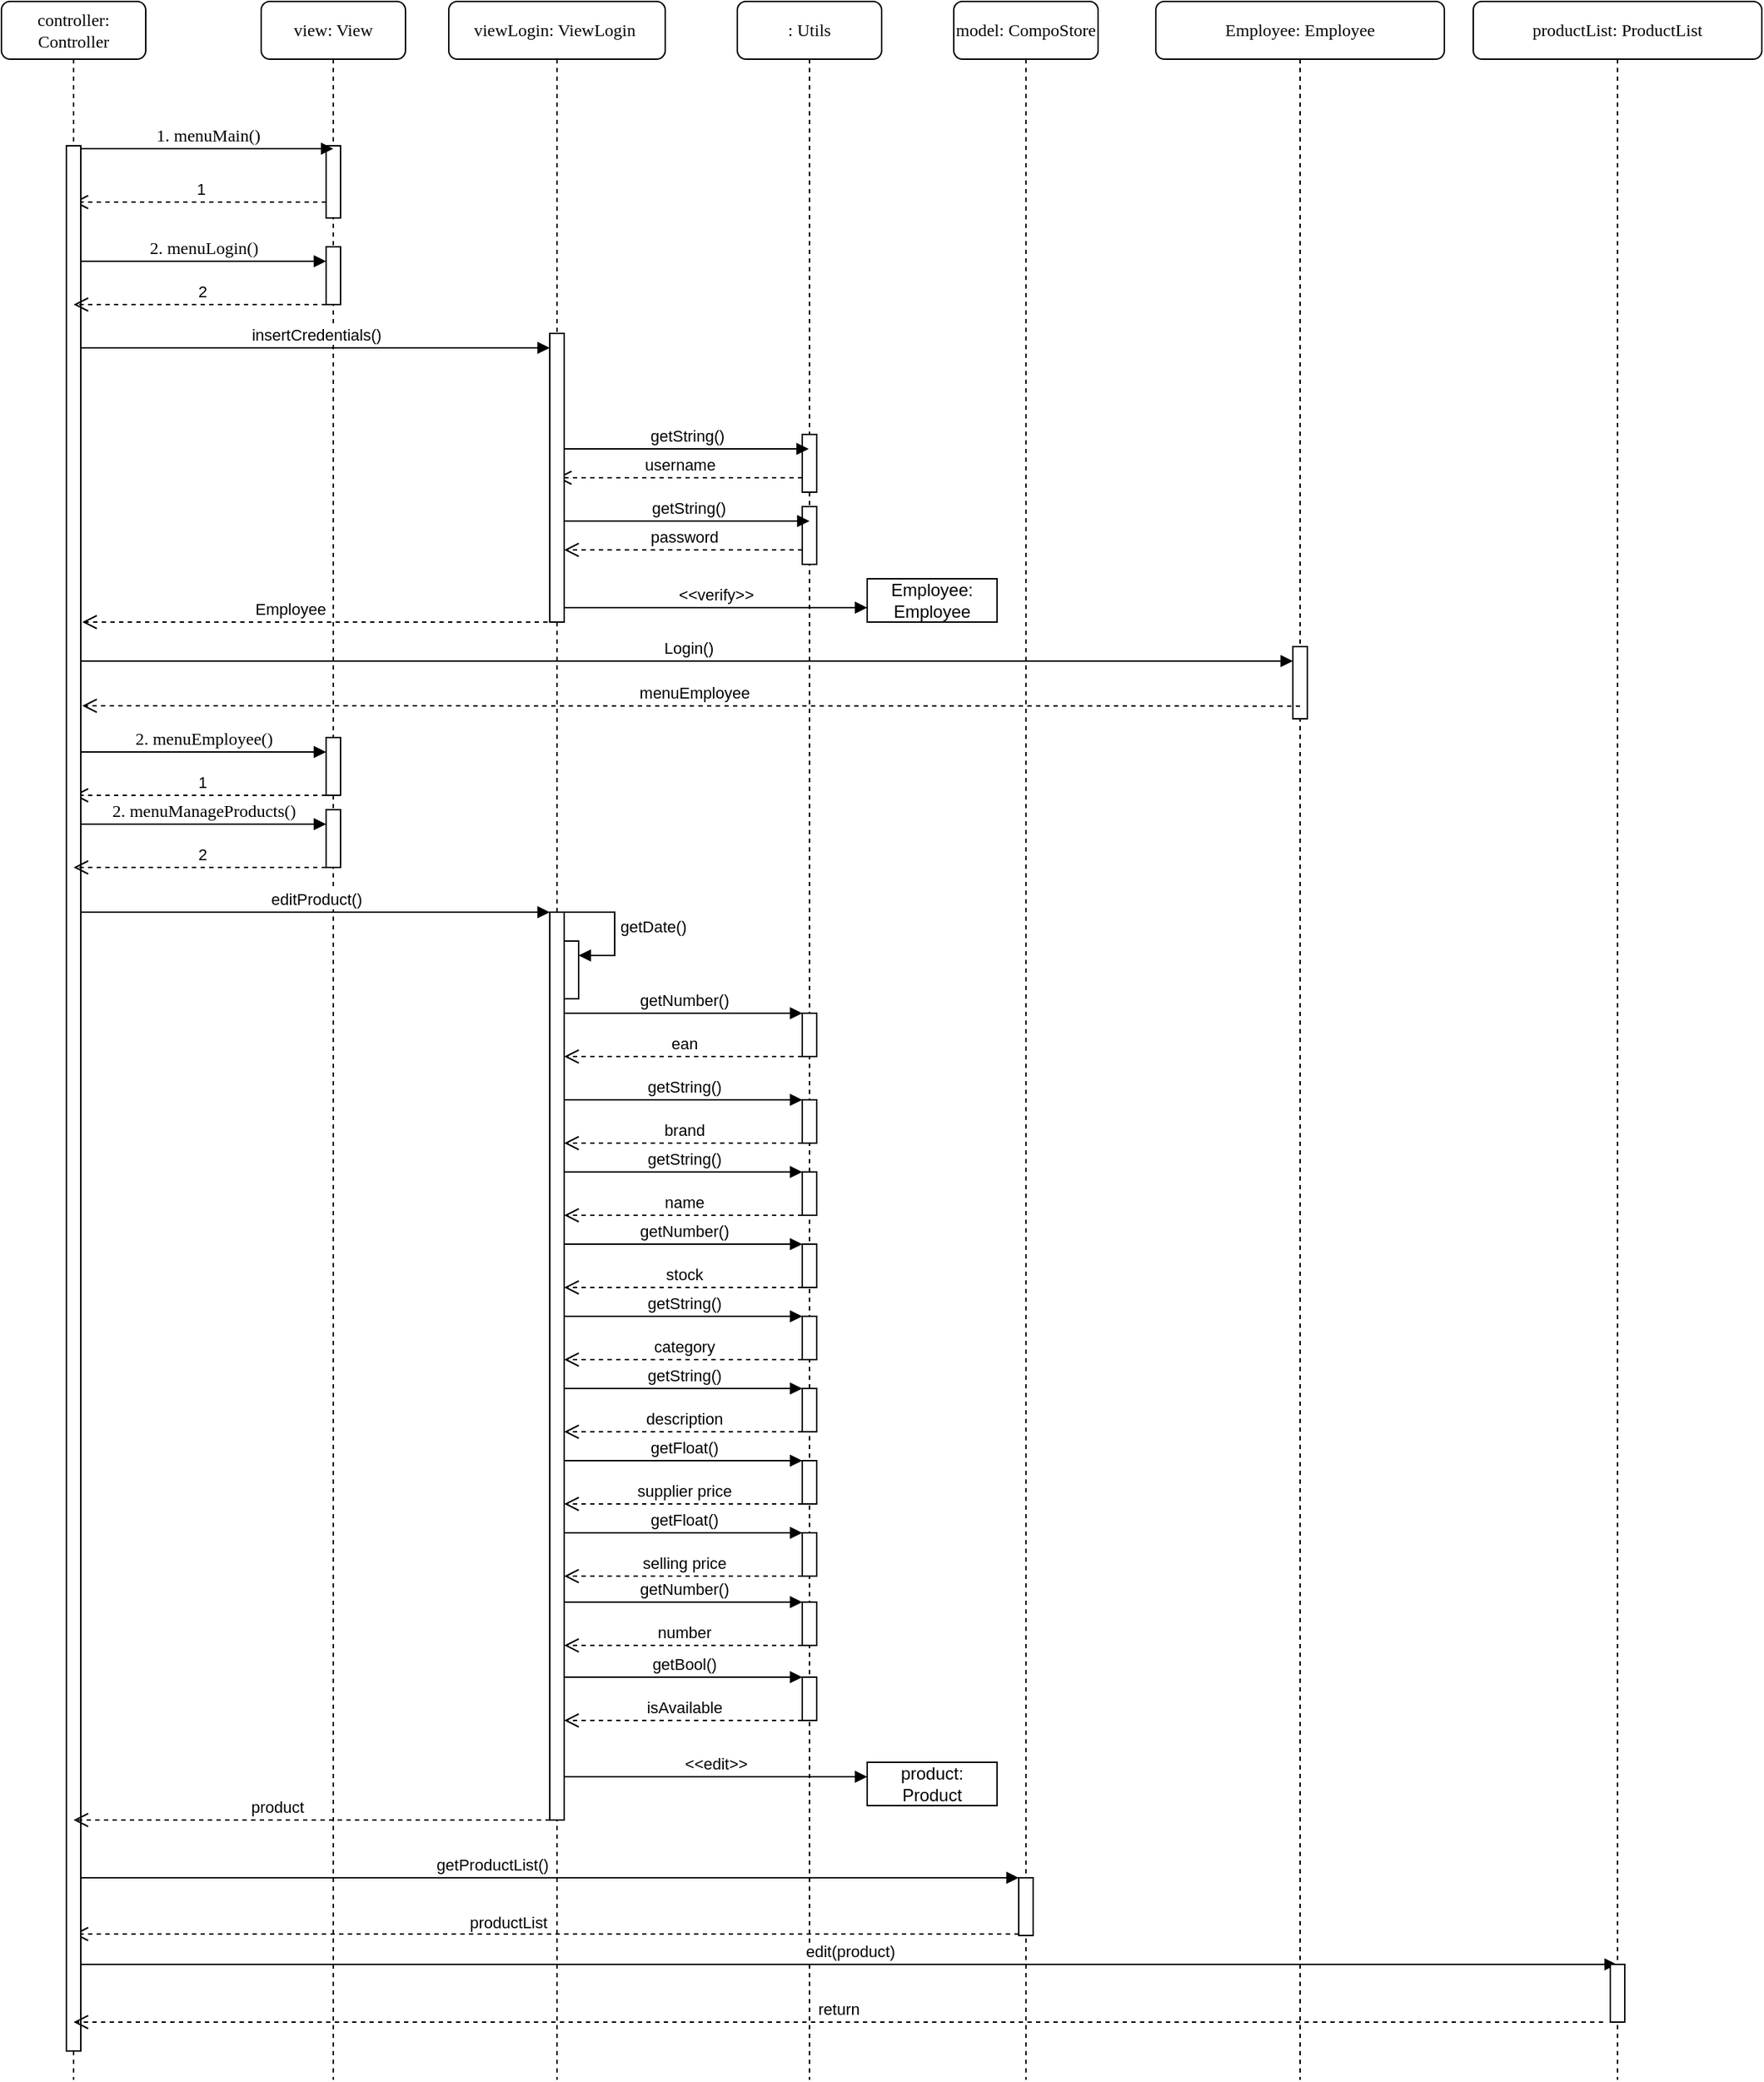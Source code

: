 <mxfile version="24.3.0" type="device">
  <diagram name="Página-1" id="gt8gnmR9qrkZ01zOa7bS">
    <mxGraphModel dx="961" dy="523" grid="1" gridSize="10" guides="1" tooltips="1" connect="1" arrows="1" fold="1" page="1" pageScale="1" pageWidth="827" pageHeight="1169" math="0" shadow="0">
      <root>
        <mxCell id="0" />
        <mxCell id="1" parent="0" />
        <mxCell id="HXeTErX0-gzUFL65NSKF-151" value="view: View" style="shape=umlLifeline;perimeter=lifelinePerimeter;whiteSpace=wrap;html=1;container=1;collapsible=0;recursiveResize=0;outlineConnect=0;rounded=1;shadow=0;comic=0;labelBackgroundColor=none;strokeWidth=1;fontFamily=Verdana;fontSize=12;align=center;" parent="1" vertex="1">
          <mxGeometry x="280" y="80" width="100" height="1440" as="geometry" />
        </mxCell>
        <mxCell id="HXeTErX0-gzUFL65NSKF-152" value="" style="html=1;points=[];perimeter=orthogonalPerimeter;rounded=0;shadow=0;comic=0;labelBackgroundColor=none;strokeWidth=1;fontFamily=Verdana;fontSize=12;align=center;" parent="HXeTErX0-gzUFL65NSKF-151" vertex="1">
          <mxGeometry x="45" y="100" width="10" height="50" as="geometry" />
        </mxCell>
        <mxCell id="HXeTErX0-gzUFL65NSKF-153" value="1" style="html=1;verticalAlign=bottom;endArrow=open;dashed=1;endSize=8;edgeStyle=elbowEdgeStyle;elbow=vertical;curved=0;rounded=0;" parent="HXeTErX0-gzUFL65NSKF-151" target="HXeTErX0-gzUFL65NSKF-189" edge="1">
          <mxGeometry relative="1" as="geometry">
            <mxPoint x="45" y="139" as="sourcePoint" />
            <mxPoint x="-35" y="139" as="targetPoint" />
          </mxGeometry>
        </mxCell>
        <mxCell id="HXeTErX0-gzUFL65NSKF-154" value="" style="html=1;points=[];perimeter=orthogonalPerimeter;rounded=0;shadow=0;comic=0;labelBackgroundColor=none;strokeWidth=1;fontFamily=Verdana;fontSize=12;align=center;" parent="HXeTErX0-gzUFL65NSKF-151" vertex="1">
          <mxGeometry x="45" y="170" width="10" height="40" as="geometry" />
        </mxCell>
        <mxCell id="HXeTErX0-gzUFL65NSKF-155" value="" style="html=1;points=[];perimeter=orthogonalPerimeter;rounded=0;shadow=0;comic=0;labelBackgroundColor=none;strokeWidth=1;fontFamily=Verdana;fontSize=12;align=center;" parent="HXeTErX0-gzUFL65NSKF-151" vertex="1">
          <mxGeometry x="45" y="510" width="10" height="40" as="geometry" />
        </mxCell>
        <mxCell id="HXeTErX0-gzUFL65NSKF-156" value="1" style="html=1;verticalAlign=bottom;endArrow=open;dashed=1;endSize=8;edgeStyle=elbowEdgeStyle;elbow=vertical;curved=0;rounded=0;" parent="HXeTErX0-gzUFL65NSKF-151" edge="1">
          <mxGeometry relative="1" as="geometry">
            <mxPoint x="45" y="550" as="sourcePoint" />
            <mxPoint x="-130" y="550" as="targetPoint" />
            <mxPoint x="1" as="offset" />
          </mxGeometry>
        </mxCell>
        <mxCell id="HXeTErX0-gzUFL65NSKF-157" value="2. menuEmployee()" style="html=1;verticalAlign=bottom;endArrow=block;labelBackgroundColor=none;fontFamily=Verdana;fontSize=12;edgeStyle=elbowEdgeStyle;elbow=vertical;" parent="HXeTErX0-gzUFL65NSKF-151" edge="1">
          <mxGeometry relative="1" as="geometry">
            <mxPoint x="-125" y="520" as="sourcePoint" />
            <mxPoint x="45" y="520" as="targetPoint" />
            <Array as="points" />
            <mxPoint as="offset" />
          </mxGeometry>
        </mxCell>
        <mxCell id="HXeTErX0-gzUFL65NSKF-158" value=": Utils" style="shape=umlLifeline;perimeter=lifelinePerimeter;whiteSpace=wrap;html=1;container=1;collapsible=0;recursiveResize=0;outlineConnect=0;rounded=1;shadow=0;comic=0;labelBackgroundColor=none;strokeWidth=1;fontFamily=Verdana;fontSize=12;align=center;" parent="1" vertex="1">
          <mxGeometry x="610" y="80" width="100" height="1440" as="geometry" />
        </mxCell>
        <mxCell id="HXeTErX0-gzUFL65NSKF-159" value="" style="html=1;points=[];perimeter=orthogonalPerimeter;outlineConnect=0;targetShapes=umlLifeline;portConstraint=eastwest;newEdgeStyle={&quot;edgeStyle&quot;:&quot;elbowEdgeStyle&quot;,&quot;elbow&quot;:&quot;vertical&quot;,&quot;curved&quot;:0,&quot;rounded&quot;:0};" parent="HXeTErX0-gzUFL65NSKF-158" vertex="1">
          <mxGeometry x="45" y="300" width="10" height="40" as="geometry" />
        </mxCell>
        <mxCell id="HXeTErX0-gzUFL65NSKF-160" value="username" style="html=1;verticalAlign=bottom;endArrow=open;dashed=1;endSize=8;edgeStyle=elbowEdgeStyle;elbow=vertical;curved=0;rounded=0;" parent="HXeTErX0-gzUFL65NSKF-158" target="HXeTErX0-gzUFL65NSKF-199" edge="1">
          <mxGeometry relative="1" as="geometry">
            <mxPoint x="45" y="330" as="sourcePoint" />
            <mxPoint x="-35" y="330" as="targetPoint" />
          </mxGeometry>
        </mxCell>
        <mxCell id="HXeTErX0-gzUFL65NSKF-161" value="" style="html=1;points=[];perimeter=orthogonalPerimeter;outlineConnect=0;targetShapes=umlLifeline;portConstraint=eastwest;newEdgeStyle={&quot;edgeStyle&quot;:&quot;elbowEdgeStyle&quot;,&quot;elbow&quot;:&quot;vertical&quot;,&quot;curved&quot;:0,&quot;rounded&quot;:0};" parent="HXeTErX0-gzUFL65NSKF-158" vertex="1">
          <mxGeometry x="45" y="350" width="10" height="40" as="geometry" />
        </mxCell>
        <mxCell id="HXeTErX0-gzUFL65NSKF-162" value="" style="html=1;points=[];perimeter=orthogonalPerimeter;outlineConnect=0;targetShapes=umlLifeline;portConstraint=eastwest;newEdgeStyle={&quot;edgeStyle&quot;:&quot;elbowEdgeStyle&quot;,&quot;elbow&quot;:&quot;vertical&quot;,&quot;curved&quot;:0,&quot;rounded&quot;:0};" parent="HXeTErX0-gzUFL65NSKF-158" vertex="1">
          <mxGeometry x="45" y="701" width="10" height="30" as="geometry" />
        </mxCell>
        <mxCell id="HXeTErX0-gzUFL65NSKF-163" value="ean" style="html=1;verticalAlign=bottom;endArrow=open;dashed=1;endSize=8;edgeStyle=elbowEdgeStyle;elbow=vertical;curved=0;rounded=0;" parent="HXeTErX0-gzUFL65NSKF-158" target="HXeTErX0-gzUFL65NSKF-203" edge="1">
          <mxGeometry relative="1" as="geometry">
            <mxPoint x="45" y="731" as="sourcePoint" />
            <mxPoint x="-35" y="731" as="targetPoint" />
          </mxGeometry>
        </mxCell>
        <mxCell id="HXeTErX0-gzUFL65NSKF-164" value="" style="html=1;points=[];perimeter=orthogonalPerimeter;outlineConnect=0;targetShapes=umlLifeline;portConstraint=eastwest;newEdgeStyle={&quot;edgeStyle&quot;:&quot;elbowEdgeStyle&quot;,&quot;elbow&quot;:&quot;vertical&quot;,&quot;curved&quot;:0,&quot;rounded&quot;:0};" parent="HXeTErX0-gzUFL65NSKF-158" vertex="1">
          <mxGeometry x="45" y="761" width="10" height="30" as="geometry" />
        </mxCell>
        <mxCell id="HXeTErX0-gzUFL65NSKF-165" value="" style="html=1;points=[];perimeter=orthogonalPerimeter;outlineConnect=0;targetShapes=umlLifeline;portConstraint=eastwest;newEdgeStyle={&quot;edgeStyle&quot;:&quot;elbowEdgeStyle&quot;,&quot;elbow&quot;:&quot;vertical&quot;,&quot;curved&quot;:0,&quot;rounded&quot;:0};" parent="HXeTErX0-gzUFL65NSKF-158" vertex="1">
          <mxGeometry x="45" y="811" width="10" height="30" as="geometry" />
        </mxCell>
        <mxCell id="HXeTErX0-gzUFL65NSKF-166" value="getString()" style="html=1;verticalAlign=bottom;endArrow=block;edgeStyle=elbowEdgeStyle;elbow=vertical;curved=0;rounded=0;" parent="HXeTErX0-gzUFL65NSKF-158" edge="1">
          <mxGeometry width="80" relative="1" as="geometry">
            <mxPoint x="-120" y="811" as="sourcePoint" />
            <mxPoint x="45" y="811" as="targetPoint" />
          </mxGeometry>
        </mxCell>
        <mxCell id="HXeTErX0-gzUFL65NSKF-167" value="name" style="html=1;verticalAlign=bottom;endArrow=open;dashed=1;endSize=8;edgeStyle=elbowEdgeStyle;elbow=vertical;curved=0;rounded=0;" parent="HXeTErX0-gzUFL65NSKF-158" edge="1">
          <mxGeometry relative="1" as="geometry">
            <mxPoint x="45" y="841" as="sourcePoint" />
            <mxPoint x="-120" y="841" as="targetPoint" />
          </mxGeometry>
        </mxCell>
        <mxCell id="HXeTErX0-gzUFL65NSKF-168" value="" style="html=1;points=[];perimeter=orthogonalPerimeter;outlineConnect=0;targetShapes=umlLifeline;portConstraint=eastwest;newEdgeStyle={&quot;edgeStyle&quot;:&quot;elbowEdgeStyle&quot;,&quot;elbow&quot;:&quot;vertical&quot;,&quot;curved&quot;:0,&quot;rounded&quot;:0};" parent="HXeTErX0-gzUFL65NSKF-158" vertex="1">
          <mxGeometry x="45" y="911" width="10" height="30" as="geometry" />
        </mxCell>
        <mxCell id="HXeTErX0-gzUFL65NSKF-169" value="getString()" style="html=1;verticalAlign=bottom;endArrow=block;edgeStyle=elbowEdgeStyle;elbow=vertical;curved=0;rounded=0;" parent="HXeTErX0-gzUFL65NSKF-158" edge="1">
          <mxGeometry width="80" relative="1" as="geometry">
            <mxPoint x="-120" y="911" as="sourcePoint" />
            <mxPoint x="45" y="911" as="targetPoint" />
          </mxGeometry>
        </mxCell>
        <mxCell id="HXeTErX0-gzUFL65NSKF-170" value="category" style="html=1;verticalAlign=bottom;endArrow=open;dashed=1;endSize=8;edgeStyle=elbowEdgeStyle;elbow=vertical;curved=0;rounded=0;" parent="HXeTErX0-gzUFL65NSKF-158" edge="1">
          <mxGeometry relative="1" as="geometry">
            <mxPoint x="45" y="941" as="sourcePoint" />
            <mxPoint x="-120" y="941" as="targetPoint" />
          </mxGeometry>
        </mxCell>
        <mxCell id="HXeTErX0-gzUFL65NSKF-171" value="" style="html=1;points=[];perimeter=orthogonalPerimeter;outlineConnect=0;targetShapes=umlLifeline;portConstraint=eastwest;newEdgeStyle={&quot;edgeStyle&quot;:&quot;elbowEdgeStyle&quot;,&quot;elbow&quot;:&quot;vertical&quot;,&quot;curved&quot;:0,&quot;rounded&quot;:0};" parent="HXeTErX0-gzUFL65NSKF-158" vertex="1">
          <mxGeometry x="45" y="961" width="10" height="30" as="geometry" />
        </mxCell>
        <mxCell id="HXeTErX0-gzUFL65NSKF-172" value="getString()" style="html=1;verticalAlign=bottom;endArrow=block;edgeStyle=elbowEdgeStyle;elbow=vertical;curved=0;rounded=0;" parent="HXeTErX0-gzUFL65NSKF-158" edge="1">
          <mxGeometry width="80" relative="1" as="geometry">
            <mxPoint x="-120" y="961" as="sourcePoint" />
            <mxPoint x="45" y="961" as="targetPoint" />
          </mxGeometry>
        </mxCell>
        <mxCell id="HXeTErX0-gzUFL65NSKF-173" value="description" style="html=1;verticalAlign=bottom;endArrow=open;dashed=1;endSize=8;edgeStyle=elbowEdgeStyle;elbow=vertical;curved=0;rounded=0;" parent="HXeTErX0-gzUFL65NSKF-158" edge="1">
          <mxGeometry relative="1" as="geometry">
            <mxPoint x="45" y="991" as="sourcePoint" />
            <mxPoint x="-120" y="991" as="targetPoint" />
          </mxGeometry>
        </mxCell>
        <mxCell id="HXeTErX0-gzUFL65NSKF-174" value="" style="html=1;points=[];perimeter=orthogonalPerimeter;outlineConnect=0;targetShapes=umlLifeline;portConstraint=eastwest;newEdgeStyle={&quot;edgeStyle&quot;:&quot;elbowEdgeStyle&quot;,&quot;elbow&quot;:&quot;vertical&quot;,&quot;curved&quot;:0,&quot;rounded&quot;:0};" parent="HXeTErX0-gzUFL65NSKF-158" vertex="1">
          <mxGeometry x="45" y="1011" width="10" height="30" as="geometry" />
        </mxCell>
        <mxCell id="HXeTErX0-gzUFL65NSKF-175" value="getFloat()" style="html=1;verticalAlign=bottom;endArrow=block;edgeStyle=elbowEdgeStyle;elbow=vertical;curved=0;rounded=0;" parent="HXeTErX0-gzUFL65NSKF-158" edge="1">
          <mxGeometry width="80" relative="1" as="geometry">
            <mxPoint x="-120" y="1011" as="sourcePoint" />
            <mxPoint x="45" y="1011" as="targetPoint" />
          </mxGeometry>
        </mxCell>
        <mxCell id="HXeTErX0-gzUFL65NSKF-176" value="supplier price" style="html=1;verticalAlign=bottom;endArrow=open;dashed=1;endSize=8;edgeStyle=elbowEdgeStyle;elbow=vertical;curved=0;rounded=0;" parent="HXeTErX0-gzUFL65NSKF-158" edge="1">
          <mxGeometry relative="1" as="geometry">
            <mxPoint x="45" y="1041" as="sourcePoint" />
            <mxPoint x="-120" y="1041" as="targetPoint" />
          </mxGeometry>
        </mxCell>
        <mxCell id="HXeTErX0-gzUFL65NSKF-177" value="" style="html=1;points=[];perimeter=orthogonalPerimeter;outlineConnect=0;targetShapes=umlLifeline;portConstraint=eastwest;newEdgeStyle={&quot;edgeStyle&quot;:&quot;elbowEdgeStyle&quot;,&quot;elbow&quot;:&quot;vertical&quot;,&quot;curved&quot;:0,&quot;rounded&quot;:0};" parent="HXeTErX0-gzUFL65NSKF-158" vertex="1">
          <mxGeometry x="45" y="1061" width="10" height="30" as="geometry" />
        </mxCell>
        <mxCell id="HXeTErX0-gzUFL65NSKF-178" value="getFloat()" style="html=1;verticalAlign=bottom;endArrow=block;edgeStyle=elbowEdgeStyle;elbow=vertical;curved=0;rounded=0;" parent="HXeTErX0-gzUFL65NSKF-158" edge="1">
          <mxGeometry width="80" relative="1" as="geometry">
            <mxPoint x="-120" y="1061" as="sourcePoint" />
            <mxPoint x="45" y="1061" as="targetPoint" />
          </mxGeometry>
        </mxCell>
        <mxCell id="HXeTErX0-gzUFL65NSKF-179" value="selling price" style="html=1;verticalAlign=bottom;endArrow=open;dashed=1;endSize=8;edgeStyle=elbowEdgeStyle;elbow=vertical;curved=0;rounded=0;" parent="HXeTErX0-gzUFL65NSKF-158" edge="1">
          <mxGeometry relative="1" as="geometry">
            <mxPoint x="45" y="1091" as="sourcePoint" />
            <mxPoint x="-120" y="1091" as="targetPoint" />
          </mxGeometry>
        </mxCell>
        <mxCell id="HXeTErX0-gzUFL65NSKF-180" value="" style="html=1;points=[];perimeter=orthogonalPerimeter;outlineConnect=0;targetShapes=umlLifeline;portConstraint=eastwest;newEdgeStyle={&quot;edgeStyle&quot;:&quot;elbowEdgeStyle&quot;,&quot;elbow&quot;:&quot;vertical&quot;,&quot;curved&quot;:0,&quot;rounded&quot;:0};" parent="HXeTErX0-gzUFL65NSKF-158" vertex="1">
          <mxGeometry x="45" y="1109" width="10" height="30" as="geometry" />
        </mxCell>
        <mxCell id="HXeTErX0-gzUFL65NSKF-181" value="getNumber()" style="html=1;verticalAlign=bottom;endArrow=block;edgeStyle=elbowEdgeStyle;elbow=vertical;curved=0;rounded=0;" parent="HXeTErX0-gzUFL65NSKF-158" edge="1">
          <mxGeometry width="80" relative="1" as="geometry">
            <mxPoint x="-120" y="1109" as="sourcePoint" />
            <mxPoint x="45" y="1109" as="targetPoint" />
          </mxGeometry>
        </mxCell>
        <mxCell id="HXeTErX0-gzUFL65NSKF-182" value="number" style="html=1;verticalAlign=bottom;endArrow=open;dashed=1;endSize=8;edgeStyle=elbowEdgeStyle;elbow=vertical;curved=0;rounded=0;" parent="HXeTErX0-gzUFL65NSKF-158" edge="1">
          <mxGeometry relative="1" as="geometry">
            <mxPoint x="45" y="1139" as="sourcePoint" />
            <mxPoint x="-120" y="1139" as="targetPoint" />
          </mxGeometry>
        </mxCell>
        <mxCell id="HXeTErX0-gzUFL65NSKF-183" value="" style="html=1;points=[];perimeter=orthogonalPerimeter;outlineConnect=0;targetShapes=umlLifeline;portConstraint=eastwest;newEdgeStyle={&quot;edgeStyle&quot;:&quot;elbowEdgeStyle&quot;,&quot;elbow&quot;:&quot;vertical&quot;,&quot;curved&quot;:0,&quot;rounded&quot;:0};" parent="HXeTErX0-gzUFL65NSKF-158" vertex="1">
          <mxGeometry x="45" y="1161" width="10" height="30" as="geometry" />
        </mxCell>
        <mxCell id="HXeTErX0-gzUFL65NSKF-184" value="getBool()" style="html=1;verticalAlign=bottom;endArrow=block;edgeStyle=elbowEdgeStyle;elbow=vertical;curved=0;rounded=0;" parent="HXeTErX0-gzUFL65NSKF-158" edge="1">
          <mxGeometry width="80" relative="1" as="geometry">
            <mxPoint x="-120" y="1161" as="sourcePoint" />
            <mxPoint x="45" y="1161" as="targetPoint" />
          </mxGeometry>
        </mxCell>
        <mxCell id="HXeTErX0-gzUFL65NSKF-185" value="isAvailable" style="html=1;verticalAlign=bottom;endArrow=open;dashed=1;endSize=8;edgeStyle=elbowEdgeStyle;elbow=vertical;curved=0;rounded=0;" parent="HXeTErX0-gzUFL65NSKF-158" edge="1">
          <mxGeometry relative="1" as="geometry">
            <mxPoint x="45" y="1191" as="sourcePoint" />
            <mxPoint x="-120" y="1191" as="targetPoint" />
          </mxGeometry>
        </mxCell>
        <mxCell id="HXeTErX0-gzUFL65NSKF-186" value="model: CompoStore" style="shape=umlLifeline;perimeter=lifelinePerimeter;whiteSpace=wrap;html=1;container=1;collapsible=0;recursiveResize=0;outlineConnect=0;rounded=1;shadow=0;comic=0;labelBackgroundColor=none;strokeWidth=1;fontFamily=Verdana;fontSize=12;align=center;" parent="1" vertex="1">
          <mxGeometry x="760" y="80" width="100" height="1440" as="geometry" />
        </mxCell>
        <mxCell id="HXeTErX0-gzUFL65NSKF-187" value="" style="html=1;points=[];perimeter=orthogonalPerimeter;outlineConnect=0;targetShapes=umlLifeline;portConstraint=eastwest;newEdgeStyle={&quot;edgeStyle&quot;:&quot;elbowEdgeStyle&quot;,&quot;elbow&quot;:&quot;vertical&quot;,&quot;curved&quot;:0,&quot;rounded&quot;:0};" parent="HXeTErX0-gzUFL65NSKF-186" vertex="1">
          <mxGeometry x="45" y="1300" width="10" height="40" as="geometry" />
        </mxCell>
        <mxCell id="HXeTErX0-gzUFL65NSKF-188" value="productList" style="html=1;verticalAlign=bottom;endArrow=open;dashed=1;endSize=8;edgeStyle=elbowEdgeStyle;elbow=vertical;curved=0;rounded=0;" parent="HXeTErX0-gzUFL65NSKF-186" target="HXeTErX0-gzUFL65NSKF-189" edge="1">
          <mxGeometry x="0.083" y="1" relative="1" as="geometry">
            <mxPoint x="45" y="1339" as="sourcePoint" />
            <mxPoint x="-35" y="1339" as="targetPoint" />
            <mxPoint as="offset" />
          </mxGeometry>
        </mxCell>
        <mxCell id="HXeTErX0-gzUFL65NSKF-189" value="controller: Controller" style="shape=umlLifeline;perimeter=lifelinePerimeter;whiteSpace=wrap;html=1;container=1;collapsible=0;recursiveResize=0;outlineConnect=0;rounded=1;shadow=0;comic=0;labelBackgroundColor=none;strokeWidth=1;fontFamily=Verdana;fontSize=12;align=center;" parent="1" vertex="1">
          <mxGeometry x="100" y="80" width="100" height="1440" as="geometry" />
        </mxCell>
        <mxCell id="HXeTErX0-gzUFL65NSKF-190" value="" style="html=1;points=[];perimeter=orthogonalPerimeter;rounded=0;shadow=0;comic=0;labelBackgroundColor=none;strokeWidth=1;fontFamily=Verdana;fontSize=12;align=center;" parent="HXeTErX0-gzUFL65NSKF-189" vertex="1">
          <mxGeometry x="45" y="100" width="10" height="1320" as="geometry" />
        </mxCell>
        <mxCell id="HXeTErX0-gzUFL65NSKF-191" value="insertCredentials()" style="html=1;verticalAlign=bottom;endArrow=block;edgeStyle=elbowEdgeStyle;elbow=vertical;curved=0;rounded=0;" parent="HXeTErX0-gzUFL65NSKF-189" target="HXeTErX0-gzUFL65NSKF-200" edge="1">
          <mxGeometry width="80" relative="1" as="geometry">
            <mxPoint x="55" y="240" as="sourcePoint" />
            <mxPoint x="135" y="240" as="targetPoint" />
          </mxGeometry>
        </mxCell>
        <mxCell id="HXeTErX0-gzUFL65NSKF-192" value="Login()" style="html=1;verticalAlign=bottom;endArrow=block;edgeStyle=elbowEdgeStyle;elbow=vertical;curved=0;rounded=0;" parent="HXeTErX0-gzUFL65NSKF-189" target="HXeTErX0-gzUFL65NSKF-210" edge="1">
          <mxGeometry x="0.001" width="80" relative="1" as="geometry">
            <mxPoint x="55" y="457" as="sourcePoint" />
            <mxPoint x="890" y="457" as="targetPoint" />
            <mxPoint as="offset" />
          </mxGeometry>
        </mxCell>
        <mxCell id="HXeTErX0-gzUFL65NSKF-193" value="editProduct()" style="html=1;verticalAlign=bottom;endArrow=block;edgeStyle=elbowEdgeStyle;elbow=vertical;curved=0;rounded=0;" parent="HXeTErX0-gzUFL65NSKF-189" target="HXeTErX0-gzUFL65NSKF-203" edge="1">
          <mxGeometry width="80" relative="1" as="geometry">
            <mxPoint x="55" y="631" as="sourcePoint" />
            <mxPoint x="350" y="631" as="targetPoint" />
          </mxGeometry>
        </mxCell>
        <mxCell id="HXeTErX0-gzUFL65NSKF-194" value="getProductList()" style="html=1;verticalAlign=bottom;endArrow=block;edgeStyle=elbowEdgeStyle;elbow=vertical;curved=0;rounded=0;" parent="HXeTErX0-gzUFL65NSKF-189" target="HXeTErX0-gzUFL65NSKF-187" edge="1">
          <mxGeometry x="-0.123" width="80" relative="1" as="geometry">
            <mxPoint x="55" y="1300" as="sourcePoint" />
            <mxPoint x="690" y="1300" as="targetPoint" />
            <mxPoint as="offset" />
          </mxGeometry>
        </mxCell>
        <mxCell id="HXeTErX0-gzUFL65NSKF-195" value="edit(product)" style="html=1;verticalAlign=bottom;endArrow=block;edgeStyle=elbowEdgeStyle;elbow=vertical;curved=0;rounded=0;" parent="HXeTErX0-gzUFL65NSKF-189" target="HXeTErX0-gzUFL65NSKF-222" edge="1">
          <mxGeometry width="80" relative="1" as="geometry">
            <mxPoint x="55" y="1360" as="sourcePoint" />
            <mxPoint x="135" y="1360" as="targetPoint" />
          </mxGeometry>
        </mxCell>
        <mxCell id="HXeTErX0-gzUFL65NSKF-196" value="1. menuMain()" style="html=1;verticalAlign=bottom;endArrow=block;labelBackgroundColor=none;fontFamily=Verdana;fontSize=12;edgeStyle=elbowEdgeStyle;elbow=vertical;entryX=0.5;entryY=0.043;entryDx=0;entryDy=0;entryPerimeter=0;" parent="1" source="HXeTErX0-gzUFL65NSKF-190" target="HXeTErX0-gzUFL65NSKF-152" edge="1">
          <mxGeometry relative="1" as="geometry">
            <mxPoint x="220" y="190" as="sourcePoint" />
            <mxPoint x="280" y="190" as="targetPoint" />
            <Array as="points" />
          </mxGeometry>
        </mxCell>
        <mxCell id="HXeTErX0-gzUFL65NSKF-197" value="2" style="html=1;verticalAlign=bottom;endArrow=open;dashed=1;endSize=8;edgeStyle=elbowEdgeStyle;elbow=vertical;curved=0;rounded=0;" parent="1" edge="1">
          <mxGeometry relative="1" as="geometry">
            <mxPoint x="325" y="290" as="sourcePoint" />
            <mxPoint x="150" y="290" as="targetPoint" />
            <mxPoint x="1" as="offset" />
          </mxGeometry>
        </mxCell>
        <mxCell id="HXeTErX0-gzUFL65NSKF-198" value="2. menuLogin()" style="html=1;verticalAlign=bottom;endArrow=block;labelBackgroundColor=none;fontFamily=Verdana;fontSize=12;edgeStyle=elbowEdgeStyle;elbow=vertical;" parent="1" edge="1">
          <mxGeometry relative="1" as="geometry">
            <mxPoint x="155" y="260" as="sourcePoint" />
            <mxPoint x="325" y="260" as="targetPoint" />
            <Array as="points" />
            <mxPoint as="offset" />
          </mxGeometry>
        </mxCell>
        <mxCell id="HXeTErX0-gzUFL65NSKF-199" value="viewLogin: ViewLogin&amp;nbsp;" style="shape=umlLifeline;perimeter=lifelinePerimeter;whiteSpace=wrap;html=1;container=1;collapsible=0;recursiveResize=0;outlineConnect=0;rounded=1;shadow=0;comic=0;labelBackgroundColor=none;strokeWidth=1;fontFamily=Verdana;fontSize=12;align=center;" parent="1" vertex="1">
          <mxGeometry x="410" y="80" width="150" height="1440" as="geometry" />
        </mxCell>
        <mxCell id="HXeTErX0-gzUFL65NSKF-200" value="" style="html=1;points=[];perimeter=orthogonalPerimeter;outlineConnect=0;targetShapes=umlLifeline;portConstraint=eastwest;newEdgeStyle={&quot;edgeStyle&quot;:&quot;elbowEdgeStyle&quot;,&quot;elbow&quot;:&quot;vertical&quot;,&quot;curved&quot;:0,&quot;rounded&quot;:0};" parent="HXeTErX0-gzUFL65NSKF-199" vertex="1">
          <mxGeometry x="70" y="230" width="10" height="200" as="geometry" />
        </mxCell>
        <mxCell id="HXeTErX0-gzUFL65NSKF-201" value="getString()" style="html=1;verticalAlign=bottom;endArrow=block;edgeStyle=elbowEdgeStyle;elbow=vertical;curved=0;rounded=0;" parent="HXeTErX0-gzUFL65NSKF-199" target="HXeTErX0-gzUFL65NSKF-158" edge="1">
          <mxGeometry x="0.003" width="80" relative="1" as="geometry">
            <mxPoint x="80" y="310" as="sourcePoint" />
            <mxPoint x="160" y="320" as="targetPoint" />
            <Array as="points">
              <mxPoint x="200" y="310" />
            </Array>
            <mxPoint as="offset" />
          </mxGeometry>
        </mxCell>
        <mxCell id="HXeTErX0-gzUFL65NSKF-202" value="&amp;lt;&amp;lt;verify&amp;gt;&amp;gt;" style="html=1;verticalAlign=bottom;endArrow=block;edgeStyle=elbowEdgeStyle;elbow=vertical;curved=0;rounded=0;" parent="HXeTErX0-gzUFL65NSKF-199" edge="1">
          <mxGeometry width="80" relative="1" as="geometry">
            <mxPoint x="80" y="420" as="sourcePoint" />
            <mxPoint x="290" y="420" as="targetPoint" />
          </mxGeometry>
        </mxCell>
        <mxCell id="HXeTErX0-gzUFL65NSKF-203" value="" style="html=1;points=[];perimeter=orthogonalPerimeter;outlineConnect=0;targetShapes=umlLifeline;portConstraint=eastwest;newEdgeStyle={&quot;edgeStyle&quot;:&quot;elbowEdgeStyle&quot;,&quot;elbow&quot;:&quot;vertical&quot;,&quot;curved&quot;:0,&quot;rounded&quot;:0};" parent="HXeTErX0-gzUFL65NSKF-199" vertex="1">
          <mxGeometry x="70" y="631" width="10" height="629" as="geometry" />
        </mxCell>
        <mxCell id="HXeTErX0-gzUFL65NSKF-204" value="" style="html=1;points=[];perimeter=orthogonalPerimeter;outlineConnect=0;targetShapes=umlLifeline;portConstraint=eastwest;newEdgeStyle={&quot;edgeStyle&quot;:&quot;elbowEdgeStyle&quot;,&quot;elbow&quot;:&quot;vertical&quot;,&quot;curved&quot;:0,&quot;rounded&quot;:0};" parent="HXeTErX0-gzUFL65NSKF-199" vertex="1">
          <mxGeometry x="80" y="651" width="10" height="40" as="geometry" />
        </mxCell>
        <mxCell id="HXeTErX0-gzUFL65NSKF-205" value="getDate()" style="html=1;align=left;spacingLeft=2;endArrow=block;rounded=0;edgeStyle=orthogonalEdgeStyle;curved=0;rounded=0;exitX=1;exitY=0;exitDx=0;exitDy=0;exitPerimeter=0;" parent="HXeTErX0-gzUFL65NSKF-199" source="HXeTErX0-gzUFL65NSKF-203" target="HXeTErX0-gzUFL65NSKF-204" edge="1">
          <mxGeometry relative="1" as="geometry">
            <mxPoint x="85" y="631" as="sourcePoint" />
            <Array as="points">
              <mxPoint x="115" y="631" />
              <mxPoint x="115" y="661" />
            </Array>
          </mxGeometry>
        </mxCell>
        <mxCell id="HXeTErX0-gzUFL65NSKF-206" value="getNumber()" style="html=1;verticalAlign=bottom;endArrow=block;edgeStyle=elbowEdgeStyle;elbow=vertical;curved=0;rounded=0;" parent="HXeTErX0-gzUFL65NSKF-199" target="HXeTErX0-gzUFL65NSKF-162" edge="1">
          <mxGeometry width="80" relative="1" as="geometry">
            <mxPoint x="80" y="701" as="sourcePoint" />
            <mxPoint x="240" y="701" as="targetPoint" />
          </mxGeometry>
        </mxCell>
        <mxCell id="HXeTErX0-gzUFL65NSKF-207" value="&amp;lt;&amp;lt;edit&amp;gt;&amp;gt;" style="html=1;verticalAlign=bottom;endArrow=block;edgeStyle=elbowEdgeStyle;elbow=vertical;curved=0;rounded=0;entryX=0;entryY=0.333;entryDx=0;entryDy=0;entryPerimeter=0;" parent="HXeTErX0-gzUFL65NSKF-199" target="HXeTErX0-gzUFL65NSKF-221" edge="1">
          <mxGeometry width="80" relative="1" as="geometry">
            <mxPoint x="80" y="1230" as="sourcePoint" />
            <mxPoint x="280" y="1230" as="targetPoint" />
          </mxGeometry>
        </mxCell>
        <mxCell id="HXeTErX0-gzUFL65NSKF-208" value="product" style="html=1;verticalAlign=bottom;endArrow=open;dashed=1;endSize=8;edgeStyle=elbowEdgeStyle;elbow=vertical;curved=0;rounded=0;" parent="HXeTErX0-gzUFL65NSKF-199" target="HXeTErX0-gzUFL65NSKF-189" edge="1">
          <mxGeometry x="0.15" relative="1" as="geometry">
            <mxPoint x="70" y="1260" as="sourcePoint" />
            <mxPoint x="-10" y="1260" as="targetPoint" />
            <mxPoint as="offset" />
          </mxGeometry>
        </mxCell>
        <mxCell id="HXeTErX0-gzUFL65NSKF-209" value="Employee: Employee" style="shape=umlLifeline;perimeter=lifelinePerimeter;whiteSpace=wrap;html=1;container=1;collapsible=0;recursiveResize=0;outlineConnect=0;rounded=1;shadow=0;comic=0;labelBackgroundColor=none;strokeWidth=1;fontFamily=Verdana;fontSize=12;align=center;" parent="1" vertex="1">
          <mxGeometry x="900" y="80" width="200" height="1440" as="geometry" />
        </mxCell>
        <mxCell id="HXeTErX0-gzUFL65NSKF-210" value="" style="html=1;points=[];perimeter=orthogonalPerimeter;outlineConnect=0;targetShapes=umlLifeline;portConstraint=eastwest;newEdgeStyle={&quot;edgeStyle&quot;:&quot;elbowEdgeStyle&quot;,&quot;elbow&quot;:&quot;vertical&quot;,&quot;curved&quot;:0,&quot;rounded&quot;:0};" parent="HXeTErX0-gzUFL65NSKF-209" vertex="1">
          <mxGeometry x="95" y="447" width="10" height="50" as="geometry" />
        </mxCell>
        <mxCell id="HXeTErX0-gzUFL65NSKF-211" value="Employee: Employee" style="html=1;whiteSpace=wrap;" parent="1" vertex="1">
          <mxGeometry x="700" y="480" width="90" height="30" as="geometry" />
        </mxCell>
        <mxCell id="HXeTErX0-gzUFL65NSKF-212" value="getString()" style="html=1;verticalAlign=bottom;endArrow=block;edgeStyle=elbowEdgeStyle;elbow=vertical;curved=0;rounded=0;" parent="1" edge="1">
          <mxGeometry x="0.003" width="80" relative="1" as="geometry">
            <mxPoint x="490" y="440" as="sourcePoint" />
            <mxPoint x="660" y="440" as="targetPoint" />
            <Array as="points">
              <mxPoint x="610" y="440" />
            </Array>
            <mxPoint as="offset" />
          </mxGeometry>
        </mxCell>
        <mxCell id="HXeTErX0-gzUFL65NSKF-213" value="password" style="html=1;verticalAlign=bottom;endArrow=open;dashed=1;endSize=8;edgeStyle=elbowEdgeStyle;elbow=vertical;curved=0;rounded=0;" parent="1" source="HXeTErX0-gzUFL65NSKF-161" edge="1">
          <mxGeometry relative="1" as="geometry">
            <mxPoint x="650" y="460" as="sourcePoint" />
            <mxPoint x="490" y="460" as="targetPoint" />
          </mxGeometry>
        </mxCell>
        <mxCell id="HXeTErX0-gzUFL65NSKF-214" value="menuEmployee" style="html=1;verticalAlign=bottom;endArrow=open;dashed=1;endSize=8;edgeStyle=elbowEdgeStyle;elbow=vertical;curved=0;rounded=0;entryX=1.1;entryY=0.94;entryDx=0;entryDy=0;entryPerimeter=0;exitX=0.5;exitY=0.824;exitDx=0;exitDy=0;exitPerimeter=0;" parent="1" source="HXeTErX0-gzUFL65NSKF-210" edge="1">
          <mxGeometry x="-0.005" relative="1" as="geometry">
            <mxPoint x="990" y="568" as="sourcePoint" />
            <mxPoint x="156" y="568.2" as="targetPoint" />
            <mxPoint as="offset" />
          </mxGeometry>
        </mxCell>
        <mxCell id="HXeTErX0-gzUFL65NSKF-215" value="Employee" style="html=1;verticalAlign=bottom;endArrow=open;dashed=1;endSize=8;edgeStyle=elbowEdgeStyle;elbow=vertical;curved=0;rounded=0;" parent="1" source="HXeTErX0-gzUFL65NSKF-199" edge="1">
          <mxGeometry x="0.123" relative="1" as="geometry">
            <mxPoint x="225" y="510" as="sourcePoint" />
            <mxPoint x="156" y="510" as="targetPoint" />
            <Array as="points">
              <mxPoint x="430" y="510" />
            </Array>
            <mxPoint as="offset" />
          </mxGeometry>
        </mxCell>
        <mxCell id="HXeTErX0-gzUFL65NSKF-216" value="getString()" style="html=1;verticalAlign=bottom;endArrow=block;edgeStyle=elbowEdgeStyle;elbow=vertical;curved=0;rounded=0;" parent="1" edge="1">
          <mxGeometry width="80" relative="1" as="geometry">
            <mxPoint x="490" y="841" as="sourcePoint" />
            <mxPoint x="655" y="841" as="targetPoint" />
          </mxGeometry>
        </mxCell>
        <mxCell id="HXeTErX0-gzUFL65NSKF-217" value="brand" style="html=1;verticalAlign=bottom;endArrow=open;dashed=1;endSize=8;edgeStyle=elbowEdgeStyle;elbow=vertical;curved=0;rounded=0;" parent="1" edge="1">
          <mxGeometry relative="1" as="geometry">
            <mxPoint x="655" y="871" as="sourcePoint" />
            <mxPoint x="490" y="871" as="targetPoint" />
          </mxGeometry>
        </mxCell>
        <mxCell id="HXeTErX0-gzUFL65NSKF-218" value="" style="html=1;points=[];perimeter=orthogonalPerimeter;outlineConnect=0;targetShapes=umlLifeline;portConstraint=eastwest;newEdgeStyle={&quot;edgeStyle&quot;:&quot;elbowEdgeStyle&quot;,&quot;elbow&quot;:&quot;vertical&quot;,&quot;curved&quot;:0,&quot;rounded&quot;:0};" parent="1" vertex="1">
          <mxGeometry x="655" y="941" width="10" height="30" as="geometry" />
        </mxCell>
        <mxCell id="HXeTErX0-gzUFL65NSKF-219" value="getNumber()" style="html=1;verticalAlign=bottom;endArrow=block;edgeStyle=elbowEdgeStyle;elbow=vertical;curved=0;rounded=0;" parent="1" edge="1">
          <mxGeometry width="80" relative="1" as="geometry">
            <mxPoint x="490" y="941" as="sourcePoint" />
            <mxPoint x="655" y="941" as="targetPoint" />
          </mxGeometry>
        </mxCell>
        <mxCell id="HXeTErX0-gzUFL65NSKF-220" value="stock" style="html=1;verticalAlign=bottom;endArrow=open;dashed=1;endSize=8;edgeStyle=elbowEdgeStyle;elbow=vertical;curved=0;rounded=0;" parent="1" edge="1">
          <mxGeometry relative="1" as="geometry">
            <mxPoint x="655" y="971" as="sourcePoint" />
            <mxPoint x="490" y="971" as="targetPoint" />
          </mxGeometry>
        </mxCell>
        <mxCell id="HXeTErX0-gzUFL65NSKF-221" value="product: Product" style="html=1;whiteSpace=wrap;" parent="1" vertex="1">
          <mxGeometry x="700" y="1300" width="90" height="30" as="geometry" />
        </mxCell>
        <mxCell id="HXeTErX0-gzUFL65NSKF-222" value="productList: ProductList" style="shape=umlLifeline;perimeter=lifelinePerimeter;whiteSpace=wrap;html=1;container=1;collapsible=0;recursiveResize=0;outlineConnect=0;rounded=1;shadow=0;comic=0;labelBackgroundColor=none;strokeWidth=1;fontFamily=Verdana;fontSize=12;align=center;" parent="1" vertex="1">
          <mxGeometry x="1120" y="80" width="200" height="1440" as="geometry" />
        </mxCell>
        <mxCell id="HXeTErX0-gzUFL65NSKF-223" value="" style="html=1;points=[];perimeter=orthogonalPerimeter;outlineConnect=0;targetShapes=umlLifeline;portConstraint=eastwest;newEdgeStyle={&quot;edgeStyle&quot;:&quot;elbowEdgeStyle&quot;,&quot;elbow&quot;:&quot;vertical&quot;,&quot;curved&quot;:0,&quot;rounded&quot;:0};" parent="HXeTErX0-gzUFL65NSKF-222" vertex="1">
          <mxGeometry x="95" y="1360" width="10" height="40" as="geometry" />
        </mxCell>
        <mxCell id="HXeTErX0-gzUFL65NSKF-224" value="return" style="html=1;verticalAlign=bottom;endArrow=open;dashed=1;endSize=8;edgeStyle=elbowEdgeStyle;elbow=vertical;curved=0;rounded=0;" parent="HXeTErX0-gzUFL65NSKF-222" target="HXeTErX0-gzUFL65NSKF-189" edge="1">
          <mxGeometry relative="1" as="geometry">
            <mxPoint x="90" y="1400" as="sourcePoint" />
            <mxPoint x="10" y="1400" as="targetPoint" />
          </mxGeometry>
        </mxCell>
        <mxCell id="HXeTErX0-gzUFL65NSKF-225" value="" style="html=1;points=[];perimeter=orthogonalPerimeter;rounded=0;shadow=0;comic=0;labelBackgroundColor=none;strokeWidth=1;fontFamily=Verdana;fontSize=12;align=center;" parent="1" vertex="1">
          <mxGeometry x="325" y="640" width="10" height="40" as="geometry" />
        </mxCell>
        <mxCell id="HXeTErX0-gzUFL65NSKF-226" value="2" style="html=1;verticalAlign=bottom;endArrow=open;dashed=1;endSize=8;edgeStyle=elbowEdgeStyle;elbow=vertical;curved=0;rounded=0;" parent="1" edge="1">
          <mxGeometry relative="1" as="geometry">
            <mxPoint x="325" y="680" as="sourcePoint" />
            <mxPoint x="150" y="680" as="targetPoint" />
            <mxPoint x="1" as="offset" />
          </mxGeometry>
        </mxCell>
        <mxCell id="HXeTErX0-gzUFL65NSKF-227" value="2. menuManageProducts()" style="html=1;verticalAlign=bottom;endArrow=block;labelBackgroundColor=none;fontFamily=Verdana;fontSize=12;edgeStyle=elbowEdgeStyle;elbow=vertical;" parent="1" edge="1">
          <mxGeometry relative="1" as="geometry">
            <mxPoint x="155" y="650" as="sourcePoint" />
            <mxPoint x="325" y="650" as="targetPoint" />
            <Array as="points" />
            <mxPoint as="offset" />
          </mxGeometry>
        </mxCell>
      </root>
    </mxGraphModel>
  </diagram>
</mxfile>
